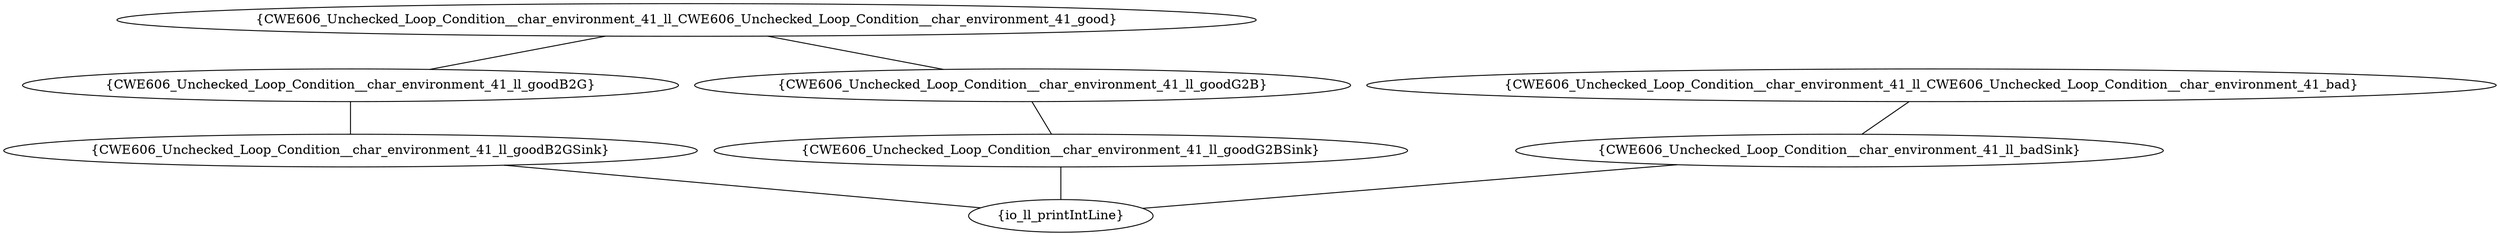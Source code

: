 graph "cg graph" {
CWE606_Unchecked_Loop_Condition__char_environment_41_ll_CWE606_Unchecked_Loop_Condition__char_environment_41_good [label="{CWE606_Unchecked_Loop_Condition__char_environment_41_ll_CWE606_Unchecked_Loop_Condition__char_environment_41_good}"];
CWE606_Unchecked_Loop_Condition__char_environment_41_ll_goodB2G [label="{CWE606_Unchecked_Loop_Condition__char_environment_41_ll_goodB2G}"];
CWE606_Unchecked_Loop_Condition__char_environment_41_ll_goodG2B [label="{CWE606_Unchecked_Loop_Condition__char_environment_41_ll_goodG2B}"];
CWE606_Unchecked_Loop_Condition__char_environment_41_ll_badSink [label="{CWE606_Unchecked_Loop_Condition__char_environment_41_ll_badSink}"];
io_ll_printIntLine [label="{io_ll_printIntLine}"];
CWE606_Unchecked_Loop_Condition__char_environment_41_ll_goodG2BSink [label="{CWE606_Unchecked_Loop_Condition__char_environment_41_ll_goodG2BSink}"];
CWE606_Unchecked_Loop_Condition__char_environment_41_ll_CWE606_Unchecked_Loop_Condition__char_environment_41_bad [label="{CWE606_Unchecked_Loop_Condition__char_environment_41_ll_CWE606_Unchecked_Loop_Condition__char_environment_41_bad}"];
CWE606_Unchecked_Loop_Condition__char_environment_41_ll_goodB2GSink [label="{CWE606_Unchecked_Loop_Condition__char_environment_41_ll_goodB2GSink}"];
CWE606_Unchecked_Loop_Condition__char_environment_41_ll_CWE606_Unchecked_Loop_Condition__char_environment_41_good -- CWE606_Unchecked_Loop_Condition__char_environment_41_ll_goodB2G;
CWE606_Unchecked_Loop_Condition__char_environment_41_ll_CWE606_Unchecked_Loop_Condition__char_environment_41_good -- CWE606_Unchecked_Loop_Condition__char_environment_41_ll_goodG2B;
CWE606_Unchecked_Loop_Condition__char_environment_41_ll_badSink -- io_ll_printIntLine;
CWE606_Unchecked_Loop_Condition__char_environment_41_ll_goodG2BSink -- io_ll_printIntLine;
CWE606_Unchecked_Loop_Condition__char_environment_41_ll_CWE606_Unchecked_Loop_Condition__char_environment_41_bad -- CWE606_Unchecked_Loop_Condition__char_environment_41_ll_badSink;
CWE606_Unchecked_Loop_Condition__char_environment_41_ll_goodG2B -- CWE606_Unchecked_Loop_Condition__char_environment_41_ll_goodG2BSink;
CWE606_Unchecked_Loop_Condition__char_environment_41_ll_goodB2GSink -- io_ll_printIntLine;
CWE606_Unchecked_Loop_Condition__char_environment_41_ll_goodB2G -- CWE606_Unchecked_Loop_Condition__char_environment_41_ll_goodB2GSink;
}
